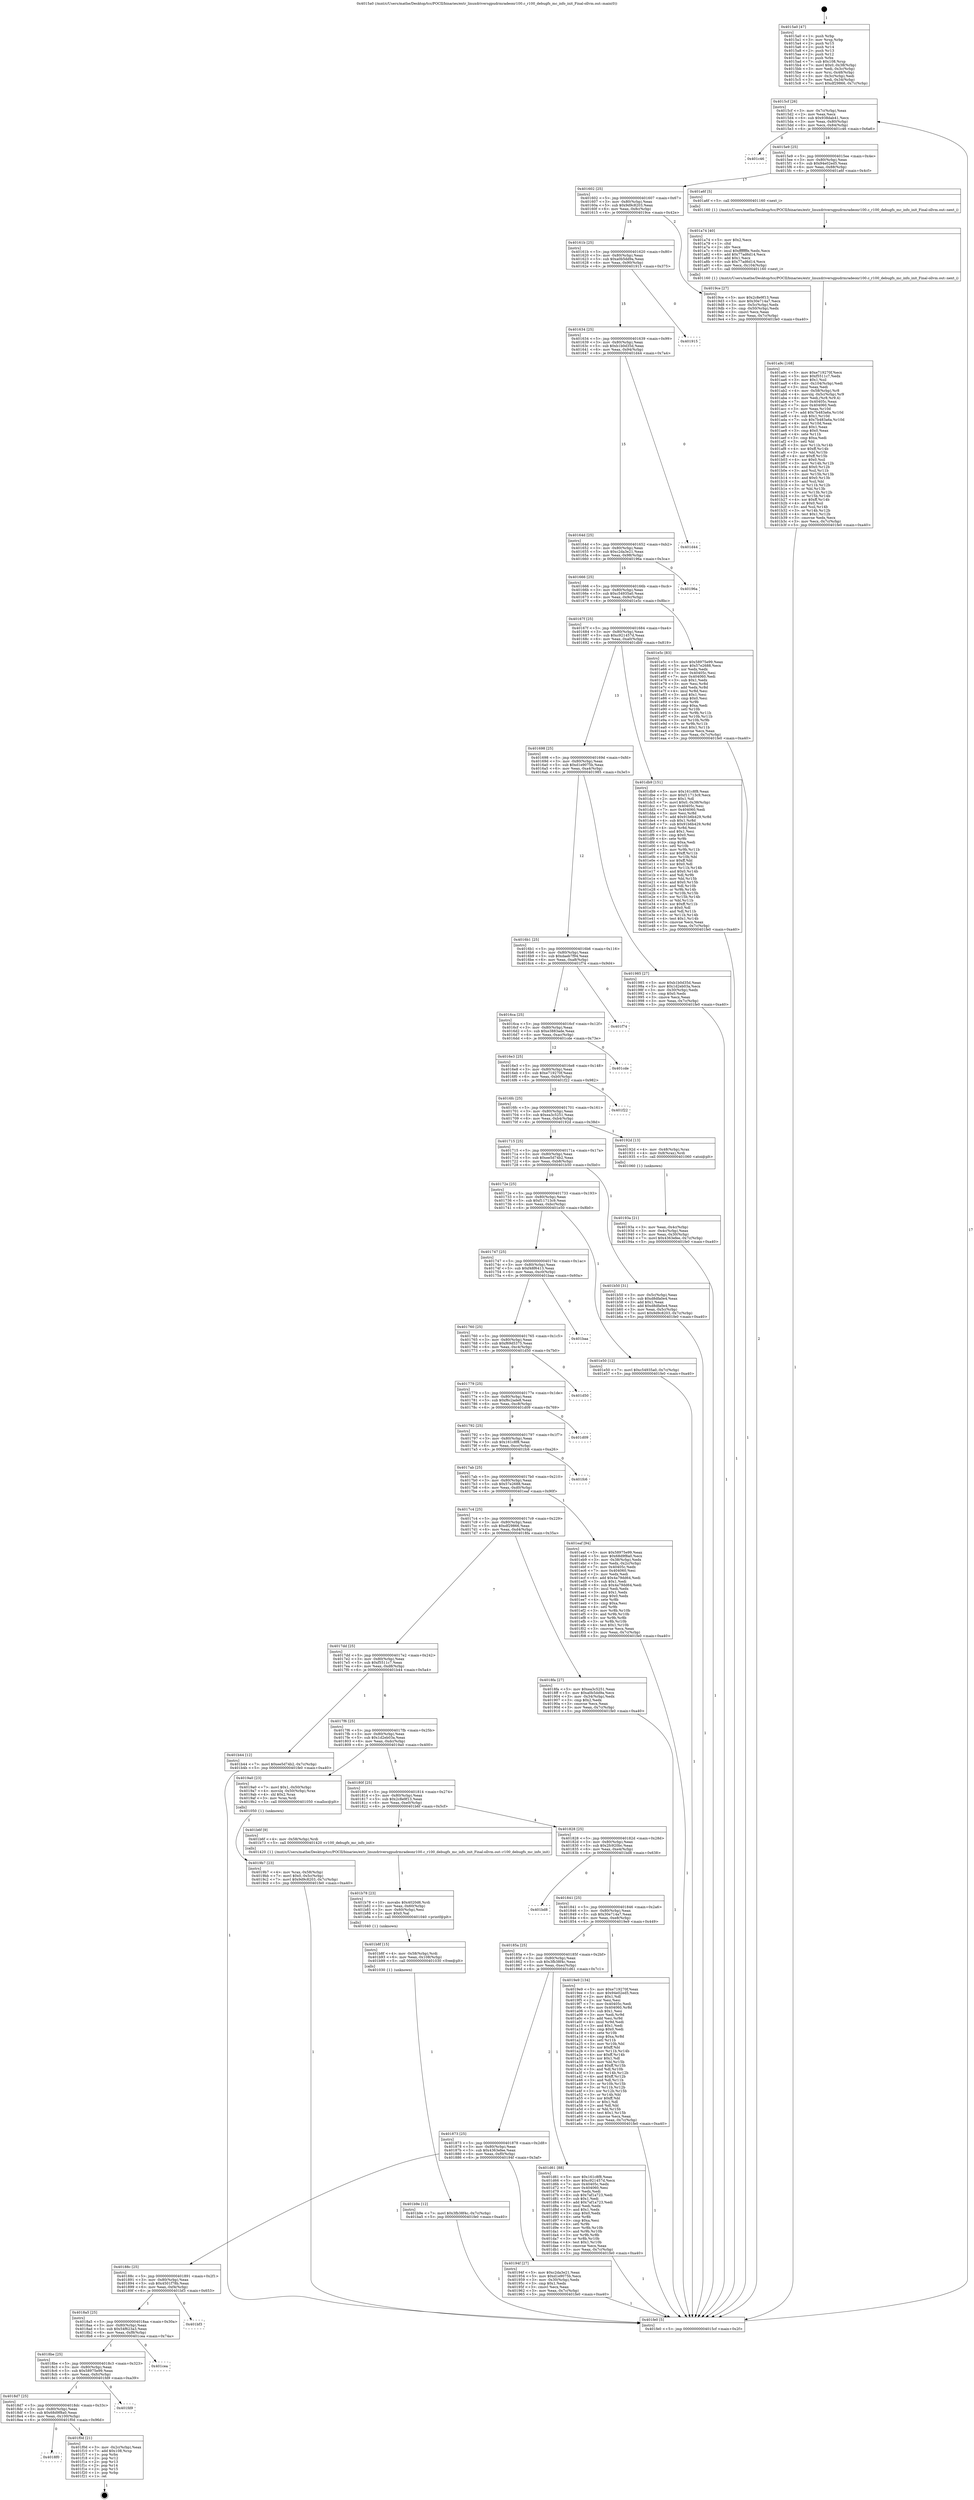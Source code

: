 digraph "0x4015a0" {
  label = "0x4015a0 (/mnt/c/Users/mathe/Desktop/tcc/POCII/binaries/extr_linuxdriversgpudrmradeonr100.c_r100_debugfs_mc_info_init_Final-ollvm.out::main(0))"
  labelloc = "t"
  node[shape=record]

  Entry [label="",width=0.3,height=0.3,shape=circle,fillcolor=black,style=filled]
  "0x4015cf" [label="{
     0x4015cf [26]\l
     | [instrs]\l
     &nbsp;&nbsp;0x4015cf \<+3\>: mov -0x7c(%rbp),%eax\l
     &nbsp;&nbsp;0x4015d2 \<+2\>: mov %eax,%ecx\l
     &nbsp;&nbsp;0x4015d4 \<+6\>: sub $0x938dab41,%ecx\l
     &nbsp;&nbsp;0x4015da \<+3\>: mov %eax,-0x80(%rbp)\l
     &nbsp;&nbsp;0x4015dd \<+6\>: mov %ecx,-0x84(%rbp)\l
     &nbsp;&nbsp;0x4015e3 \<+6\>: je 0000000000401c46 \<main+0x6a6\>\l
  }"]
  "0x401c46" [label="{
     0x401c46\l
  }", style=dashed]
  "0x4015e9" [label="{
     0x4015e9 [25]\l
     | [instrs]\l
     &nbsp;&nbsp;0x4015e9 \<+5\>: jmp 00000000004015ee \<main+0x4e\>\l
     &nbsp;&nbsp;0x4015ee \<+3\>: mov -0x80(%rbp),%eax\l
     &nbsp;&nbsp;0x4015f1 \<+5\>: sub $0x94e02ed5,%eax\l
     &nbsp;&nbsp;0x4015f6 \<+6\>: mov %eax,-0x88(%rbp)\l
     &nbsp;&nbsp;0x4015fc \<+6\>: je 0000000000401a6f \<main+0x4cf\>\l
  }"]
  Exit [label="",width=0.3,height=0.3,shape=circle,fillcolor=black,style=filled,peripheries=2]
  "0x401a6f" [label="{
     0x401a6f [5]\l
     | [instrs]\l
     &nbsp;&nbsp;0x401a6f \<+5\>: call 0000000000401160 \<next_i\>\l
     | [calls]\l
     &nbsp;&nbsp;0x401160 \{1\} (/mnt/c/Users/mathe/Desktop/tcc/POCII/binaries/extr_linuxdriversgpudrmradeonr100.c_r100_debugfs_mc_info_init_Final-ollvm.out::next_i)\l
  }"]
  "0x401602" [label="{
     0x401602 [25]\l
     | [instrs]\l
     &nbsp;&nbsp;0x401602 \<+5\>: jmp 0000000000401607 \<main+0x67\>\l
     &nbsp;&nbsp;0x401607 \<+3\>: mov -0x80(%rbp),%eax\l
     &nbsp;&nbsp;0x40160a \<+5\>: sub $0x9d9c8203,%eax\l
     &nbsp;&nbsp;0x40160f \<+6\>: mov %eax,-0x8c(%rbp)\l
     &nbsp;&nbsp;0x401615 \<+6\>: je 00000000004019ce \<main+0x42e\>\l
  }"]
  "0x4018f0" [label="{
     0x4018f0\l
  }", style=dashed]
  "0x4019ce" [label="{
     0x4019ce [27]\l
     | [instrs]\l
     &nbsp;&nbsp;0x4019ce \<+5\>: mov $0x2c8e9f13,%eax\l
     &nbsp;&nbsp;0x4019d3 \<+5\>: mov $0x30e714a7,%ecx\l
     &nbsp;&nbsp;0x4019d8 \<+3\>: mov -0x5c(%rbp),%edx\l
     &nbsp;&nbsp;0x4019db \<+3\>: cmp -0x50(%rbp),%edx\l
     &nbsp;&nbsp;0x4019de \<+3\>: cmovl %ecx,%eax\l
     &nbsp;&nbsp;0x4019e1 \<+3\>: mov %eax,-0x7c(%rbp)\l
     &nbsp;&nbsp;0x4019e4 \<+5\>: jmp 0000000000401fe0 \<main+0xa40\>\l
  }"]
  "0x40161b" [label="{
     0x40161b [25]\l
     | [instrs]\l
     &nbsp;&nbsp;0x40161b \<+5\>: jmp 0000000000401620 \<main+0x80\>\l
     &nbsp;&nbsp;0x401620 \<+3\>: mov -0x80(%rbp),%eax\l
     &nbsp;&nbsp;0x401623 \<+5\>: sub $0xa0b5dd9a,%eax\l
     &nbsp;&nbsp;0x401628 \<+6\>: mov %eax,-0x90(%rbp)\l
     &nbsp;&nbsp;0x40162e \<+6\>: je 0000000000401915 \<main+0x375\>\l
  }"]
  "0x401f0d" [label="{
     0x401f0d [21]\l
     | [instrs]\l
     &nbsp;&nbsp;0x401f0d \<+3\>: mov -0x2c(%rbp),%eax\l
     &nbsp;&nbsp;0x401f10 \<+7\>: add $0x108,%rsp\l
     &nbsp;&nbsp;0x401f17 \<+1\>: pop %rbx\l
     &nbsp;&nbsp;0x401f18 \<+2\>: pop %r12\l
     &nbsp;&nbsp;0x401f1a \<+2\>: pop %r13\l
     &nbsp;&nbsp;0x401f1c \<+2\>: pop %r14\l
     &nbsp;&nbsp;0x401f1e \<+2\>: pop %r15\l
     &nbsp;&nbsp;0x401f20 \<+1\>: pop %rbp\l
     &nbsp;&nbsp;0x401f21 \<+1\>: ret\l
  }"]
  "0x401915" [label="{
     0x401915\l
  }", style=dashed]
  "0x401634" [label="{
     0x401634 [25]\l
     | [instrs]\l
     &nbsp;&nbsp;0x401634 \<+5\>: jmp 0000000000401639 \<main+0x99\>\l
     &nbsp;&nbsp;0x401639 \<+3\>: mov -0x80(%rbp),%eax\l
     &nbsp;&nbsp;0x40163c \<+5\>: sub $0xb1b0d35d,%eax\l
     &nbsp;&nbsp;0x401641 \<+6\>: mov %eax,-0x94(%rbp)\l
     &nbsp;&nbsp;0x401647 \<+6\>: je 0000000000401d44 \<main+0x7a4\>\l
  }"]
  "0x4018d7" [label="{
     0x4018d7 [25]\l
     | [instrs]\l
     &nbsp;&nbsp;0x4018d7 \<+5\>: jmp 00000000004018dc \<main+0x33c\>\l
     &nbsp;&nbsp;0x4018dc \<+3\>: mov -0x80(%rbp),%eax\l
     &nbsp;&nbsp;0x4018df \<+5\>: sub $0x68d9f8a0,%eax\l
     &nbsp;&nbsp;0x4018e4 \<+6\>: mov %eax,-0x100(%rbp)\l
     &nbsp;&nbsp;0x4018ea \<+6\>: je 0000000000401f0d \<main+0x96d\>\l
  }"]
  "0x401d44" [label="{
     0x401d44\l
  }", style=dashed]
  "0x40164d" [label="{
     0x40164d [25]\l
     | [instrs]\l
     &nbsp;&nbsp;0x40164d \<+5\>: jmp 0000000000401652 \<main+0xb2\>\l
     &nbsp;&nbsp;0x401652 \<+3\>: mov -0x80(%rbp),%eax\l
     &nbsp;&nbsp;0x401655 \<+5\>: sub $0xc2da3e21,%eax\l
     &nbsp;&nbsp;0x40165a \<+6\>: mov %eax,-0x98(%rbp)\l
     &nbsp;&nbsp;0x401660 \<+6\>: je 000000000040196a \<main+0x3ca\>\l
  }"]
  "0x401fd9" [label="{
     0x401fd9\l
  }", style=dashed]
  "0x40196a" [label="{
     0x40196a\l
  }", style=dashed]
  "0x401666" [label="{
     0x401666 [25]\l
     | [instrs]\l
     &nbsp;&nbsp;0x401666 \<+5\>: jmp 000000000040166b \<main+0xcb\>\l
     &nbsp;&nbsp;0x40166b \<+3\>: mov -0x80(%rbp),%eax\l
     &nbsp;&nbsp;0x40166e \<+5\>: sub $0xc54935a0,%eax\l
     &nbsp;&nbsp;0x401673 \<+6\>: mov %eax,-0x9c(%rbp)\l
     &nbsp;&nbsp;0x401679 \<+6\>: je 0000000000401e5c \<main+0x8bc\>\l
  }"]
  "0x4018be" [label="{
     0x4018be [25]\l
     | [instrs]\l
     &nbsp;&nbsp;0x4018be \<+5\>: jmp 00000000004018c3 \<main+0x323\>\l
     &nbsp;&nbsp;0x4018c3 \<+3\>: mov -0x80(%rbp),%eax\l
     &nbsp;&nbsp;0x4018c6 \<+5\>: sub $0x58975e99,%eax\l
     &nbsp;&nbsp;0x4018cb \<+6\>: mov %eax,-0xfc(%rbp)\l
     &nbsp;&nbsp;0x4018d1 \<+6\>: je 0000000000401fd9 \<main+0xa39\>\l
  }"]
  "0x401e5c" [label="{
     0x401e5c [83]\l
     | [instrs]\l
     &nbsp;&nbsp;0x401e5c \<+5\>: mov $0x58975e99,%eax\l
     &nbsp;&nbsp;0x401e61 \<+5\>: mov $0x57e2688,%ecx\l
     &nbsp;&nbsp;0x401e66 \<+2\>: xor %edx,%edx\l
     &nbsp;&nbsp;0x401e68 \<+7\>: mov 0x40405c,%esi\l
     &nbsp;&nbsp;0x401e6f \<+7\>: mov 0x404060,%edi\l
     &nbsp;&nbsp;0x401e76 \<+3\>: sub $0x1,%edx\l
     &nbsp;&nbsp;0x401e79 \<+3\>: mov %esi,%r8d\l
     &nbsp;&nbsp;0x401e7c \<+3\>: add %edx,%r8d\l
     &nbsp;&nbsp;0x401e7f \<+4\>: imul %r8d,%esi\l
     &nbsp;&nbsp;0x401e83 \<+3\>: and $0x1,%esi\l
     &nbsp;&nbsp;0x401e86 \<+3\>: cmp $0x0,%esi\l
     &nbsp;&nbsp;0x401e89 \<+4\>: sete %r9b\l
     &nbsp;&nbsp;0x401e8d \<+3\>: cmp $0xa,%edi\l
     &nbsp;&nbsp;0x401e90 \<+4\>: setl %r10b\l
     &nbsp;&nbsp;0x401e94 \<+3\>: mov %r9b,%r11b\l
     &nbsp;&nbsp;0x401e97 \<+3\>: and %r10b,%r11b\l
     &nbsp;&nbsp;0x401e9a \<+3\>: xor %r10b,%r9b\l
     &nbsp;&nbsp;0x401e9d \<+3\>: or %r9b,%r11b\l
     &nbsp;&nbsp;0x401ea0 \<+4\>: test $0x1,%r11b\l
     &nbsp;&nbsp;0x401ea4 \<+3\>: cmovne %ecx,%eax\l
     &nbsp;&nbsp;0x401ea7 \<+3\>: mov %eax,-0x7c(%rbp)\l
     &nbsp;&nbsp;0x401eaa \<+5\>: jmp 0000000000401fe0 \<main+0xa40\>\l
  }"]
  "0x40167f" [label="{
     0x40167f [25]\l
     | [instrs]\l
     &nbsp;&nbsp;0x40167f \<+5\>: jmp 0000000000401684 \<main+0xe4\>\l
     &nbsp;&nbsp;0x401684 \<+3\>: mov -0x80(%rbp),%eax\l
     &nbsp;&nbsp;0x401687 \<+5\>: sub $0xc921457d,%eax\l
     &nbsp;&nbsp;0x40168c \<+6\>: mov %eax,-0xa0(%rbp)\l
     &nbsp;&nbsp;0x401692 \<+6\>: je 0000000000401db9 \<main+0x819\>\l
  }"]
  "0x401cea" [label="{
     0x401cea\l
  }", style=dashed]
  "0x401db9" [label="{
     0x401db9 [151]\l
     | [instrs]\l
     &nbsp;&nbsp;0x401db9 \<+5\>: mov $0x161c8f8,%eax\l
     &nbsp;&nbsp;0x401dbe \<+5\>: mov $0xf11713c9,%ecx\l
     &nbsp;&nbsp;0x401dc3 \<+2\>: mov $0x1,%dl\l
     &nbsp;&nbsp;0x401dc5 \<+7\>: movl $0x0,-0x38(%rbp)\l
     &nbsp;&nbsp;0x401dcc \<+7\>: mov 0x40405c,%esi\l
     &nbsp;&nbsp;0x401dd3 \<+7\>: mov 0x404060,%edi\l
     &nbsp;&nbsp;0x401dda \<+3\>: mov %esi,%r8d\l
     &nbsp;&nbsp;0x401ddd \<+7\>: add $0x91b6b429,%r8d\l
     &nbsp;&nbsp;0x401de4 \<+4\>: sub $0x1,%r8d\l
     &nbsp;&nbsp;0x401de8 \<+7\>: sub $0x91b6b429,%r8d\l
     &nbsp;&nbsp;0x401def \<+4\>: imul %r8d,%esi\l
     &nbsp;&nbsp;0x401df3 \<+3\>: and $0x1,%esi\l
     &nbsp;&nbsp;0x401df6 \<+3\>: cmp $0x0,%esi\l
     &nbsp;&nbsp;0x401df9 \<+4\>: sete %r9b\l
     &nbsp;&nbsp;0x401dfd \<+3\>: cmp $0xa,%edi\l
     &nbsp;&nbsp;0x401e00 \<+4\>: setl %r10b\l
     &nbsp;&nbsp;0x401e04 \<+3\>: mov %r9b,%r11b\l
     &nbsp;&nbsp;0x401e07 \<+4\>: xor $0xff,%r11b\l
     &nbsp;&nbsp;0x401e0b \<+3\>: mov %r10b,%bl\l
     &nbsp;&nbsp;0x401e0e \<+3\>: xor $0xff,%bl\l
     &nbsp;&nbsp;0x401e11 \<+3\>: xor $0x0,%dl\l
     &nbsp;&nbsp;0x401e14 \<+3\>: mov %r11b,%r14b\l
     &nbsp;&nbsp;0x401e17 \<+4\>: and $0x0,%r14b\l
     &nbsp;&nbsp;0x401e1b \<+3\>: and %dl,%r9b\l
     &nbsp;&nbsp;0x401e1e \<+3\>: mov %bl,%r15b\l
     &nbsp;&nbsp;0x401e21 \<+4\>: and $0x0,%r15b\l
     &nbsp;&nbsp;0x401e25 \<+3\>: and %dl,%r10b\l
     &nbsp;&nbsp;0x401e28 \<+3\>: or %r9b,%r14b\l
     &nbsp;&nbsp;0x401e2b \<+3\>: or %r10b,%r15b\l
     &nbsp;&nbsp;0x401e2e \<+3\>: xor %r15b,%r14b\l
     &nbsp;&nbsp;0x401e31 \<+3\>: or %bl,%r11b\l
     &nbsp;&nbsp;0x401e34 \<+4\>: xor $0xff,%r11b\l
     &nbsp;&nbsp;0x401e38 \<+3\>: or $0x0,%dl\l
     &nbsp;&nbsp;0x401e3b \<+3\>: and %dl,%r11b\l
     &nbsp;&nbsp;0x401e3e \<+3\>: or %r11b,%r14b\l
     &nbsp;&nbsp;0x401e41 \<+4\>: test $0x1,%r14b\l
     &nbsp;&nbsp;0x401e45 \<+3\>: cmovne %ecx,%eax\l
     &nbsp;&nbsp;0x401e48 \<+3\>: mov %eax,-0x7c(%rbp)\l
     &nbsp;&nbsp;0x401e4b \<+5\>: jmp 0000000000401fe0 \<main+0xa40\>\l
  }"]
  "0x401698" [label="{
     0x401698 [25]\l
     | [instrs]\l
     &nbsp;&nbsp;0x401698 \<+5\>: jmp 000000000040169d \<main+0xfd\>\l
     &nbsp;&nbsp;0x40169d \<+3\>: mov -0x80(%rbp),%eax\l
     &nbsp;&nbsp;0x4016a0 \<+5\>: sub $0xd1e9075b,%eax\l
     &nbsp;&nbsp;0x4016a5 \<+6\>: mov %eax,-0xa4(%rbp)\l
     &nbsp;&nbsp;0x4016ab \<+6\>: je 0000000000401985 \<main+0x3e5\>\l
  }"]
  "0x4018a5" [label="{
     0x4018a5 [25]\l
     | [instrs]\l
     &nbsp;&nbsp;0x4018a5 \<+5\>: jmp 00000000004018aa \<main+0x30a\>\l
     &nbsp;&nbsp;0x4018aa \<+3\>: mov -0x80(%rbp),%eax\l
     &nbsp;&nbsp;0x4018ad \<+5\>: sub $0x54f623a3,%eax\l
     &nbsp;&nbsp;0x4018b2 \<+6\>: mov %eax,-0xf8(%rbp)\l
     &nbsp;&nbsp;0x4018b8 \<+6\>: je 0000000000401cea \<main+0x74a\>\l
  }"]
  "0x401985" [label="{
     0x401985 [27]\l
     | [instrs]\l
     &nbsp;&nbsp;0x401985 \<+5\>: mov $0xb1b0d35d,%eax\l
     &nbsp;&nbsp;0x40198a \<+5\>: mov $0x1d2eb03a,%ecx\l
     &nbsp;&nbsp;0x40198f \<+3\>: mov -0x30(%rbp),%edx\l
     &nbsp;&nbsp;0x401992 \<+3\>: cmp $0x0,%edx\l
     &nbsp;&nbsp;0x401995 \<+3\>: cmove %ecx,%eax\l
     &nbsp;&nbsp;0x401998 \<+3\>: mov %eax,-0x7c(%rbp)\l
     &nbsp;&nbsp;0x40199b \<+5\>: jmp 0000000000401fe0 \<main+0xa40\>\l
  }"]
  "0x4016b1" [label="{
     0x4016b1 [25]\l
     | [instrs]\l
     &nbsp;&nbsp;0x4016b1 \<+5\>: jmp 00000000004016b6 \<main+0x116\>\l
     &nbsp;&nbsp;0x4016b6 \<+3\>: mov -0x80(%rbp),%eax\l
     &nbsp;&nbsp;0x4016b9 \<+5\>: sub $0xdaeb7f94,%eax\l
     &nbsp;&nbsp;0x4016be \<+6\>: mov %eax,-0xa8(%rbp)\l
     &nbsp;&nbsp;0x4016c4 \<+6\>: je 0000000000401f74 \<main+0x9d4\>\l
  }"]
  "0x401bf3" [label="{
     0x401bf3\l
  }", style=dashed]
  "0x401f74" [label="{
     0x401f74\l
  }", style=dashed]
  "0x4016ca" [label="{
     0x4016ca [25]\l
     | [instrs]\l
     &nbsp;&nbsp;0x4016ca \<+5\>: jmp 00000000004016cf \<main+0x12f\>\l
     &nbsp;&nbsp;0x4016cf \<+3\>: mov -0x80(%rbp),%eax\l
     &nbsp;&nbsp;0x4016d2 \<+5\>: sub $0xe3883ade,%eax\l
     &nbsp;&nbsp;0x4016d7 \<+6\>: mov %eax,-0xac(%rbp)\l
     &nbsp;&nbsp;0x4016dd \<+6\>: je 0000000000401cde \<main+0x73e\>\l
  }"]
  "0x401b9e" [label="{
     0x401b9e [12]\l
     | [instrs]\l
     &nbsp;&nbsp;0x401b9e \<+7\>: movl $0x3fb38f4c,-0x7c(%rbp)\l
     &nbsp;&nbsp;0x401ba5 \<+5\>: jmp 0000000000401fe0 \<main+0xa40\>\l
  }"]
  "0x401cde" [label="{
     0x401cde\l
  }", style=dashed]
  "0x4016e3" [label="{
     0x4016e3 [25]\l
     | [instrs]\l
     &nbsp;&nbsp;0x4016e3 \<+5\>: jmp 00000000004016e8 \<main+0x148\>\l
     &nbsp;&nbsp;0x4016e8 \<+3\>: mov -0x80(%rbp),%eax\l
     &nbsp;&nbsp;0x4016eb \<+5\>: sub $0xe719270f,%eax\l
     &nbsp;&nbsp;0x4016f0 \<+6\>: mov %eax,-0xb0(%rbp)\l
     &nbsp;&nbsp;0x4016f6 \<+6\>: je 0000000000401f22 \<main+0x982\>\l
  }"]
  "0x401b8f" [label="{
     0x401b8f [15]\l
     | [instrs]\l
     &nbsp;&nbsp;0x401b8f \<+4\>: mov -0x58(%rbp),%rdi\l
     &nbsp;&nbsp;0x401b93 \<+6\>: mov %eax,-0x108(%rbp)\l
     &nbsp;&nbsp;0x401b99 \<+5\>: call 0000000000401030 \<free@plt\>\l
     | [calls]\l
     &nbsp;&nbsp;0x401030 \{1\} (unknown)\l
  }"]
  "0x401f22" [label="{
     0x401f22\l
  }", style=dashed]
  "0x4016fc" [label="{
     0x4016fc [25]\l
     | [instrs]\l
     &nbsp;&nbsp;0x4016fc \<+5\>: jmp 0000000000401701 \<main+0x161\>\l
     &nbsp;&nbsp;0x401701 \<+3\>: mov -0x80(%rbp),%eax\l
     &nbsp;&nbsp;0x401704 \<+5\>: sub $0xea3c5251,%eax\l
     &nbsp;&nbsp;0x401709 \<+6\>: mov %eax,-0xb4(%rbp)\l
     &nbsp;&nbsp;0x40170f \<+6\>: je 000000000040192d \<main+0x38d\>\l
  }"]
  "0x401b78" [label="{
     0x401b78 [23]\l
     | [instrs]\l
     &nbsp;&nbsp;0x401b78 \<+10\>: movabs $0x4020d6,%rdi\l
     &nbsp;&nbsp;0x401b82 \<+3\>: mov %eax,-0x60(%rbp)\l
     &nbsp;&nbsp;0x401b85 \<+3\>: mov -0x60(%rbp),%esi\l
     &nbsp;&nbsp;0x401b88 \<+2\>: mov $0x0,%al\l
     &nbsp;&nbsp;0x401b8a \<+5\>: call 0000000000401040 \<printf@plt\>\l
     | [calls]\l
     &nbsp;&nbsp;0x401040 \{1\} (unknown)\l
  }"]
  "0x40192d" [label="{
     0x40192d [13]\l
     | [instrs]\l
     &nbsp;&nbsp;0x40192d \<+4\>: mov -0x48(%rbp),%rax\l
     &nbsp;&nbsp;0x401931 \<+4\>: mov 0x8(%rax),%rdi\l
     &nbsp;&nbsp;0x401935 \<+5\>: call 0000000000401060 \<atoi@plt\>\l
     | [calls]\l
     &nbsp;&nbsp;0x401060 \{1\} (unknown)\l
  }"]
  "0x401715" [label="{
     0x401715 [25]\l
     | [instrs]\l
     &nbsp;&nbsp;0x401715 \<+5\>: jmp 000000000040171a \<main+0x17a\>\l
     &nbsp;&nbsp;0x40171a \<+3\>: mov -0x80(%rbp),%eax\l
     &nbsp;&nbsp;0x40171d \<+5\>: sub $0xee5d74b2,%eax\l
     &nbsp;&nbsp;0x401722 \<+6\>: mov %eax,-0xb8(%rbp)\l
     &nbsp;&nbsp;0x401728 \<+6\>: je 0000000000401b50 \<main+0x5b0\>\l
  }"]
  "0x401a9c" [label="{
     0x401a9c [168]\l
     | [instrs]\l
     &nbsp;&nbsp;0x401a9c \<+5\>: mov $0xe719270f,%ecx\l
     &nbsp;&nbsp;0x401aa1 \<+5\>: mov $0xf5511c7,%edx\l
     &nbsp;&nbsp;0x401aa6 \<+3\>: mov $0x1,%sil\l
     &nbsp;&nbsp;0x401aa9 \<+6\>: mov -0x104(%rbp),%edi\l
     &nbsp;&nbsp;0x401aaf \<+3\>: imul %eax,%edi\l
     &nbsp;&nbsp;0x401ab2 \<+4\>: mov -0x58(%rbp),%r8\l
     &nbsp;&nbsp;0x401ab6 \<+4\>: movslq -0x5c(%rbp),%r9\l
     &nbsp;&nbsp;0x401aba \<+4\>: mov %edi,(%r8,%r9,4)\l
     &nbsp;&nbsp;0x401abe \<+7\>: mov 0x40405c,%eax\l
     &nbsp;&nbsp;0x401ac5 \<+7\>: mov 0x404060,%edi\l
     &nbsp;&nbsp;0x401acc \<+3\>: mov %eax,%r10d\l
     &nbsp;&nbsp;0x401acf \<+7\>: add $0x7b483a6a,%r10d\l
     &nbsp;&nbsp;0x401ad6 \<+4\>: sub $0x1,%r10d\l
     &nbsp;&nbsp;0x401ada \<+7\>: sub $0x7b483a6a,%r10d\l
     &nbsp;&nbsp;0x401ae1 \<+4\>: imul %r10d,%eax\l
     &nbsp;&nbsp;0x401ae5 \<+3\>: and $0x1,%eax\l
     &nbsp;&nbsp;0x401ae8 \<+3\>: cmp $0x0,%eax\l
     &nbsp;&nbsp;0x401aeb \<+4\>: sete %r11b\l
     &nbsp;&nbsp;0x401aef \<+3\>: cmp $0xa,%edi\l
     &nbsp;&nbsp;0x401af2 \<+3\>: setl %bl\l
     &nbsp;&nbsp;0x401af5 \<+3\>: mov %r11b,%r14b\l
     &nbsp;&nbsp;0x401af8 \<+4\>: xor $0xff,%r14b\l
     &nbsp;&nbsp;0x401afc \<+3\>: mov %bl,%r15b\l
     &nbsp;&nbsp;0x401aff \<+4\>: xor $0xff,%r15b\l
     &nbsp;&nbsp;0x401b03 \<+4\>: xor $0x0,%sil\l
     &nbsp;&nbsp;0x401b07 \<+3\>: mov %r14b,%r12b\l
     &nbsp;&nbsp;0x401b0a \<+4\>: and $0x0,%r12b\l
     &nbsp;&nbsp;0x401b0e \<+3\>: and %sil,%r11b\l
     &nbsp;&nbsp;0x401b11 \<+3\>: mov %r15b,%r13b\l
     &nbsp;&nbsp;0x401b14 \<+4\>: and $0x0,%r13b\l
     &nbsp;&nbsp;0x401b18 \<+3\>: and %sil,%bl\l
     &nbsp;&nbsp;0x401b1b \<+3\>: or %r11b,%r12b\l
     &nbsp;&nbsp;0x401b1e \<+3\>: or %bl,%r13b\l
     &nbsp;&nbsp;0x401b21 \<+3\>: xor %r13b,%r12b\l
     &nbsp;&nbsp;0x401b24 \<+3\>: or %r15b,%r14b\l
     &nbsp;&nbsp;0x401b27 \<+4\>: xor $0xff,%r14b\l
     &nbsp;&nbsp;0x401b2b \<+4\>: or $0x0,%sil\l
     &nbsp;&nbsp;0x401b2f \<+3\>: and %sil,%r14b\l
     &nbsp;&nbsp;0x401b32 \<+3\>: or %r14b,%r12b\l
     &nbsp;&nbsp;0x401b35 \<+4\>: test $0x1,%r12b\l
     &nbsp;&nbsp;0x401b39 \<+3\>: cmovne %edx,%ecx\l
     &nbsp;&nbsp;0x401b3c \<+3\>: mov %ecx,-0x7c(%rbp)\l
     &nbsp;&nbsp;0x401b3f \<+5\>: jmp 0000000000401fe0 \<main+0xa40\>\l
  }"]
  "0x401b50" [label="{
     0x401b50 [31]\l
     | [instrs]\l
     &nbsp;&nbsp;0x401b50 \<+3\>: mov -0x5c(%rbp),%eax\l
     &nbsp;&nbsp;0x401b53 \<+5\>: sub $0xd8dfa0e4,%eax\l
     &nbsp;&nbsp;0x401b58 \<+3\>: add $0x1,%eax\l
     &nbsp;&nbsp;0x401b5b \<+5\>: add $0xd8dfa0e4,%eax\l
     &nbsp;&nbsp;0x401b60 \<+3\>: mov %eax,-0x5c(%rbp)\l
     &nbsp;&nbsp;0x401b63 \<+7\>: movl $0x9d9c8203,-0x7c(%rbp)\l
     &nbsp;&nbsp;0x401b6a \<+5\>: jmp 0000000000401fe0 \<main+0xa40\>\l
  }"]
  "0x40172e" [label="{
     0x40172e [25]\l
     | [instrs]\l
     &nbsp;&nbsp;0x40172e \<+5\>: jmp 0000000000401733 \<main+0x193\>\l
     &nbsp;&nbsp;0x401733 \<+3\>: mov -0x80(%rbp),%eax\l
     &nbsp;&nbsp;0x401736 \<+5\>: sub $0xf11713c9,%eax\l
     &nbsp;&nbsp;0x40173b \<+6\>: mov %eax,-0xbc(%rbp)\l
     &nbsp;&nbsp;0x401741 \<+6\>: je 0000000000401e50 \<main+0x8b0\>\l
  }"]
  "0x401a74" [label="{
     0x401a74 [40]\l
     | [instrs]\l
     &nbsp;&nbsp;0x401a74 \<+5\>: mov $0x2,%ecx\l
     &nbsp;&nbsp;0x401a79 \<+1\>: cltd\l
     &nbsp;&nbsp;0x401a7a \<+2\>: idiv %ecx\l
     &nbsp;&nbsp;0x401a7c \<+6\>: imul $0xfffffffe,%edx,%ecx\l
     &nbsp;&nbsp;0x401a82 \<+6\>: add $0x77ad6d14,%ecx\l
     &nbsp;&nbsp;0x401a88 \<+3\>: add $0x1,%ecx\l
     &nbsp;&nbsp;0x401a8b \<+6\>: sub $0x77ad6d14,%ecx\l
     &nbsp;&nbsp;0x401a91 \<+6\>: mov %ecx,-0x104(%rbp)\l
     &nbsp;&nbsp;0x401a97 \<+5\>: call 0000000000401160 \<next_i\>\l
     | [calls]\l
     &nbsp;&nbsp;0x401160 \{1\} (/mnt/c/Users/mathe/Desktop/tcc/POCII/binaries/extr_linuxdriversgpudrmradeonr100.c_r100_debugfs_mc_info_init_Final-ollvm.out::next_i)\l
  }"]
  "0x401e50" [label="{
     0x401e50 [12]\l
     | [instrs]\l
     &nbsp;&nbsp;0x401e50 \<+7\>: movl $0xc54935a0,-0x7c(%rbp)\l
     &nbsp;&nbsp;0x401e57 \<+5\>: jmp 0000000000401fe0 \<main+0xa40\>\l
  }"]
  "0x401747" [label="{
     0x401747 [25]\l
     | [instrs]\l
     &nbsp;&nbsp;0x401747 \<+5\>: jmp 000000000040174c \<main+0x1ac\>\l
     &nbsp;&nbsp;0x40174c \<+3\>: mov -0x80(%rbp),%eax\l
     &nbsp;&nbsp;0x40174f \<+5\>: sub $0xf48f6413,%eax\l
     &nbsp;&nbsp;0x401754 \<+6\>: mov %eax,-0xc0(%rbp)\l
     &nbsp;&nbsp;0x40175a \<+6\>: je 0000000000401baa \<main+0x60a\>\l
  }"]
  "0x4019b7" [label="{
     0x4019b7 [23]\l
     | [instrs]\l
     &nbsp;&nbsp;0x4019b7 \<+4\>: mov %rax,-0x58(%rbp)\l
     &nbsp;&nbsp;0x4019bb \<+7\>: movl $0x0,-0x5c(%rbp)\l
     &nbsp;&nbsp;0x4019c2 \<+7\>: movl $0x9d9c8203,-0x7c(%rbp)\l
     &nbsp;&nbsp;0x4019c9 \<+5\>: jmp 0000000000401fe0 \<main+0xa40\>\l
  }"]
  "0x401baa" [label="{
     0x401baa\l
  }", style=dashed]
  "0x401760" [label="{
     0x401760 [25]\l
     | [instrs]\l
     &nbsp;&nbsp;0x401760 \<+5\>: jmp 0000000000401765 \<main+0x1c5\>\l
     &nbsp;&nbsp;0x401765 \<+3\>: mov -0x80(%rbp),%eax\l
     &nbsp;&nbsp;0x401768 \<+5\>: sub $0xf69d5375,%eax\l
     &nbsp;&nbsp;0x40176d \<+6\>: mov %eax,-0xc4(%rbp)\l
     &nbsp;&nbsp;0x401773 \<+6\>: je 0000000000401d50 \<main+0x7b0\>\l
  }"]
  "0x40188c" [label="{
     0x40188c [25]\l
     | [instrs]\l
     &nbsp;&nbsp;0x40188c \<+5\>: jmp 0000000000401891 \<main+0x2f1\>\l
     &nbsp;&nbsp;0x401891 \<+3\>: mov -0x80(%rbp),%eax\l
     &nbsp;&nbsp;0x401894 \<+5\>: sub $0x4501f78b,%eax\l
     &nbsp;&nbsp;0x401899 \<+6\>: mov %eax,-0xf4(%rbp)\l
     &nbsp;&nbsp;0x40189f \<+6\>: je 0000000000401bf3 \<main+0x653\>\l
  }"]
  "0x401d50" [label="{
     0x401d50\l
  }", style=dashed]
  "0x401779" [label="{
     0x401779 [25]\l
     | [instrs]\l
     &nbsp;&nbsp;0x401779 \<+5\>: jmp 000000000040177e \<main+0x1de\>\l
     &nbsp;&nbsp;0x40177e \<+3\>: mov -0x80(%rbp),%eax\l
     &nbsp;&nbsp;0x401781 \<+5\>: sub $0xf6c2ade8,%eax\l
     &nbsp;&nbsp;0x401786 \<+6\>: mov %eax,-0xc8(%rbp)\l
     &nbsp;&nbsp;0x40178c \<+6\>: je 0000000000401d09 \<main+0x769\>\l
  }"]
  "0x40194f" [label="{
     0x40194f [27]\l
     | [instrs]\l
     &nbsp;&nbsp;0x40194f \<+5\>: mov $0xc2da3e21,%eax\l
     &nbsp;&nbsp;0x401954 \<+5\>: mov $0xd1e9075b,%ecx\l
     &nbsp;&nbsp;0x401959 \<+3\>: mov -0x30(%rbp),%edx\l
     &nbsp;&nbsp;0x40195c \<+3\>: cmp $0x1,%edx\l
     &nbsp;&nbsp;0x40195f \<+3\>: cmovl %ecx,%eax\l
     &nbsp;&nbsp;0x401962 \<+3\>: mov %eax,-0x7c(%rbp)\l
     &nbsp;&nbsp;0x401965 \<+5\>: jmp 0000000000401fe0 \<main+0xa40\>\l
  }"]
  "0x401d09" [label="{
     0x401d09\l
  }", style=dashed]
  "0x401792" [label="{
     0x401792 [25]\l
     | [instrs]\l
     &nbsp;&nbsp;0x401792 \<+5\>: jmp 0000000000401797 \<main+0x1f7\>\l
     &nbsp;&nbsp;0x401797 \<+3\>: mov -0x80(%rbp),%eax\l
     &nbsp;&nbsp;0x40179a \<+5\>: sub $0x161c8f8,%eax\l
     &nbsp;&nbsp;0x40179f \<+6\>: mov %eax,-0xcc(%rbp)\l
     &nbsp;&nbsp;0x4017a5 \<+6\>: je 0000000000401fc6 \<main+0xa26\>\l
  }"]
  "0x401873" [label="{
     0x401873 [25]\l
     | [instrs]\l
     &nbsp;&nbsp;0x401873 \<+5\>: jmp 0000000000401878 \<main+0x2d8\>\l
     &nbsp;&nbsp;0x401878 \<+3\>: mov -0x80(%rbp),%eax\l
     &nbsp;&nbsp;0x40187b \<+5\>: sub $0x4363efee,%eax\l
     &nbsp;&nbsp;0x401880 \<+6\>: mov %eax,-0xf0(%rbp)\l
     &nbsp;&nbsp;0x401886 \<+6\>: je 000000000040194f \<main+0x3af\>\l
  }"]
  "0x401fc6" [label="{
     0x401fc6\l
  }", style=dashed]
  "0x4017ab" [label="{
     0x4017ab [25]\l
     | [instrs]\l
     &nbsp;&nbsp;0x4017ab \<+5\>: jmp 00000000004017b0 \<main+0x210\>\l
     &nbsp;&nbsp;0x4017b0 \<+3\>: mov -0x80(%rbp),%eax\l
     &nbsp;&nbsp;0x4017b3 \<+5\>: sub $0x57e2688,%eax\l
     &nbsp;&nbsp;0x4017b8 \<+6\>: mov %eax,-0xd0(%rbp)\l
     &nbsp;&nbsp;0x4017be \<+6\>: je 0000000000401eaf \<main+0x90f\>\l
  }"]
  "0x401d61" [label="{
     0x401d61 [88]\l
     | [instrs]\l
     &nbsp;&nbsp;0x401d61 \<+5\>: mov $0x161c8f8,%eax\l
     &nbsp;&nbsp;0x401d66 \<+5\>: mov $0xc921457d,%ecx\l
     &nbsp;&nbsp;0x401d6b \<+7\>: mov 0x40405c,%edx\l
     &nbsp;&nbsp;0x401d72 \<+7\>: mov 0x404060,%esi\l
     &nbsp;&nbsp;0x401d79 \<+2\>: mov %edx,%edi\l
     &nbsp;&nbsp;0x401d7b \<+6\>: sub $0x7af1a723,%edi\l
     &nbsp;&nbsp;0x401d81 \<+3\>: sub $0x1,%edi\l
     &nbsp;&nbsp;0x401d84 \<+6\>: add $0x7af1a723,%edi\l
     &nbsp;&nbsp;0x401d8a \<+3\>: imul %edi,%edx\l
     &nbsp;&nbsp;0x401d8d \<+3\>: and $0x1,%edx\l
     &nbsp;&nbsp;0x401d90 \<+3\>: cmp $0x0,%edx\l
     &nbsp;&nbsp;0x401d93 \<+4\>: sete %r8b\l
     &nbsp;&nbsp;0x401d97 \<+3\>: cmp $0xa,%esi\l
     &nbsp;&nbsp;0x401d9a \<+4\>: setl %r9b\l
     &nbsp;&nbsp;0x401d9e \<+3\>: mov %r8b,%r10b\l
     &nbsp;&nbsp;0x401da1 \<+3\>: and %r9b,%r10b\l
     &nbsp;&nbsp;0x401da4 \<+3\>: xor %r9b,%r8b\l
     &nbsp;&nbsp;0x401da7 \<+3\>: or %r8b,%r10b\l
     &nbsp;&nbsp;0x401daa \<+4\>: test $0x1,%r10b\l
     &nbsp;&nbsp;0x401dae \<+3\>: cmovne %ecx,%eax\l
     &nbsp;&nbsp;0x401db1 \<+3\>: mov %eax,-0x7c(%rbp)\l
     &nbsp;&nbsp;0x401db4 \<+5\>: jmp 0000000000401fe0 \<main+0xa40\>\l
  }"]
  "0x401eaf" [label="{
     0x401eaf [94]\l
     | [instrs]\l
     &nbsp;&nbsp;0x401eaf \<+5\>: mov $0x58975e99,%eax\l
     &nbsp;&nbsp;0x401eb4 \<+5\>: mov $0x68d9f8a0,%ecx\l
     &nbsp;&nbsp;0x401eb9 \<+3\>: mov -0x38(%rbp),%edx\l
     &nbsp;&nbsp;0x401ebc \<+3\>: mov %edx,-0x2c(%rbp)\l
     &nbsp;&nbsp;0x401ebf \<+7\>: mov 0x40405c,%edx\l
     &nbsp;&nbsp;0x401ec6 \<+7\>: mov 0x404060,%esi\l
     &nbsp;&nbsp;0x401ecd \<+2\>: mov %edx,%edi\l
     &nbsp;&nbsp;0x401ecf \<+6\>: add $0x4a79dd64,%edi\l
     &nbsp;&nbsp;0x401ed5 \<+3\>: sub $0x1,%edi\l
     &nbsp;&nbsp;0x401ed8 \<+6\>: sub $0x4a79dd64,%edi\l
     &nbsp;&nbsp;0x401ede \<+3\>: imul %edi,%edx\l
     &nbsp;&nbsp;0x401ee1 \<+3\>: and $0x1,%edx\l
     &nbsp;&nbsp;0x401ee4 \<+3\>: cmp $0x0,%edx\l
     &nbsp;&nbsp;0x401ee7 \<+4\>: sete %r8b\l
     &nbsp;&nbsp;0x401eeb \<+3\>: cmp $0xa,%esi\l
     &nbsp;&nbsp;0x401eee \<+4\>: setl %r9b\l
     &nbsp;&nbsp;0x401ef2 \<+3\>: mov %r8b,%r10b\l
     &nbsp;&nbsp;0x401ef5 \<+3\>: and %r9b,%r10b\l
     &nbsp;&nbsp;0x401ef8 \<+3\>: xor %r9b,%r8b\l
     &nbsp;&nbsp;0x401efb \<+3\>: or %r8b,%r10b\l
     &nbsp;&nbsp;0x401efe \<+4\>: test $0x1,%r10b\l
     &nbsp;&nbsp;0x401f02 \<+3\>: cmovne %ecx,%eax\l
     &nbsp;&nbsp;0x401f05 \<+3\>: mov %eax,-0x7c(%rbp)\l
     &nbsp;&nbsp;0x401f08 \<+5\>: jmp 0000000000401fe0 \<main+0xa40\>\l
  }"]
  "0x4017c4" [label="{
     0x4017c4 [25]\l
     | [instrs]\l
     &nbsp;&nbsp;0x4017c4 \<+5\>: jmp 00000000004017c9 \<main+0x229\>\l
     &nbsp;&nbsp;0x4017c9 \<+3\>: mov -0x80(%rbp),%eax\l
     &nbsp;&nbsp;0x4017cc \<+5\>: sub $0xdf29866,%eax\l
     &nbsp;&nbsp;0x4017d1 \<+6\>: mov %eax,-0xd4(%rbp)\l
     &nbsp;&nbsp;0x4017d7 \<+6\>: je 00000000004018fa \<main+0x35a\>\l
  }"]
  "0x40185a" [label="{
     0x40185a [25]\l
     | [instrs]\l
     &nbsp;&nbsp;0x40185a \<+5\>: jmp 000000000040185f \<main+0x2bf\>\l
     &nbsp;&nbsp;0x40185f \<+3\>: mov -0x80(%rbp),%eax\l
     &nbsp;&nbsp;0x401862 \<+5\>: sub $0x3fb38f4c,%eax\l
     &nbsp;&nbsp;0x401867 \<+6\>: mov %eax,-0xec(%rbp)\l
     &nbsp;&nbsp;0x40186d \<+6\>: je 0000000000401d61 \<main+0x7c1\>\l
  }"]
  "0x4018fa" [label="{
     0x4018fa [27]\l
     | [instrs]\l
     &nbsp;&nbsp;0x4018fa \<+5\>: mov $0xea3c5251,%eax\l
     &nbsp;&nbsp;0x4018ff \<+5\>: mov $0xa0b5dd9a,%ecx\l
     &nbsp;&nbsp;0x401904 \<+3\>: mov -0x34(%rbp),%edx\l
     &nbsp;&nbsp;0x401907 \<+3\>: cmp $0x2,%edx\l
     &nbsp;&nbsp;0x40190a \<+3\>: cmovne %ecx,%eax\l
     &nbsp;&nbsp;0x40190d \<+3\>: mov %eax,-0x7c(%rbp)\l
     &nbsp;&nbsp;0x401910 \<+5\>: jmp 0000000000401fe0 \<main+0xa40\>\l
  }"]
  "0x4017dd" [label="{
     0x4017dd [25]\l
     | [instrs]\l
     &nbsp;&nbsp;0x4017dd \<+5\>: jmp 00000000004017e2 \<main+0x242\>\l
     &nbsp;&nbsp;0x4017e2 \<+3\>: mov -0x80(%rbp),%eax\l
     &nbsp;&nbsp;0x4017e5 \<+5\>: sub $0xf5511c7,%eax\l
     &nbsp;&nbsp;0x4017ea \<+6\>: mov %eax,-0xd8(%rbp)\l
     &nbsp;&nbsp;0x4017f0 \<+6\>: je 0000000000401b44 \<main+0x5a4\>\l
  }"]
  "0x401fe0" [label="{
     0x401fe0 [5]\l
     | [instrs]\l
     &nbsp;&nbsp;0x401fe0 \<+5\>: jmp 00000000004015cf \<main+0x2f\>\l
  }"]
  "0x4015a0" [label="{
     0x4015a0 [47]\l
     | [instrs]\l
     &nbsp;&nbsp;0x4015a0 \<+1\>: push %rbp\l
     &nbsp;&nbsp;0x4015a1 \<+3\>: mov %rsp,%rbp\l
     &nbsp;&nbsp;0x4015a4 \<+2\>: push %r15\l
     &nbsp;&nbsp;0x4015a6 \<+2\>: push %r14\l
     &nbsp;&nbsp;0x4015a8 \<+2\>: push %r13\l
     &nbsp;&nbsp;0x4015aa \<+2\>: push %r12\l
     &nbsp;&nbsp;0x4015ac \<+1\>: push %rbx\l
     &nbsp;&nbsp;0x4015ad \<+7\>: sub $0x108,%rsp\l
     &nbsp;&nbsp;0x4015b4 \<+7\>: movl $0x0,-0x38(%rbp)\l
     &nbsp;&nbsp;0x4015bb \<+3\>: mov %edi,-0x3c(%rbp)\l
     &nbsp;&nbsp;0x4015be \<+4\>: mov %rsi,-0x48(%rbp)\l
     &nbsp;&nbsp;0x4015c2 \<+3\>: mov -0x3c(%rbp),%edi\l
     &nbsp;&nbsp;0x4015c5 \<+3\>: mov %edi,-0x34(%rbp)\l
     &nbsp;&nbsp;0x4015c8 \<+7\>: movl $0xdf29866,-0x7c(%rbp)\l
  }"]
  "0x40193a" [label="{
     0x40193a [21]\l
     | [instrs]\l
     &nbsp;&nbsp;0x40193a \<+3\>: mov %eax,-0x4c(%rbp)\l
     &nbsp;&nbsp;0x40193d \<+3\>: mov -0x4c(%rbp),%eax\l
     &nbsp;&nbsp;0x401940 \<+3\>: mov %eax,-0x30(%rbp)\l
     &nbsp;&nbsp;0x401943 \<+7\>: movl $0x4363efee,-0x7c(%rbp)\l
     &nbsp;&nbsp;0x40194a \<+5\>: jmp 0000000000401fe0 \<main+0xa40\>\l
  }"]
  "0x4019e9" [label="{
     0x4019e9 [134]\l
     | [instrs]\l
     &nbsp;&nbsp;0x4019e9 \<+5\>: mov $0xe719270f,%eax\l
     &nbsp;&nbsp;0x4019ee \<+5\>: mov $0x94e02ed5,%ecx\l
     &nbsp;&nbsp;0x4019f3 \<+2\>: mov $0x1,%dl\l
     &nbsp;&nbsp;0x4019f5 \<+2\>: xor %esi,%esi\l
     &nbsp;&nbsp;0x4019f7 \<+7\>: mov 0x40405c,%edi\l
     &nbsp;&nbsp;0x4019fe \<+8\>: mov 0x404060,%r8d\l
     &nbsp;&nbsp;0x401a06 \<+3\>: sub $0x1,%esi\l
     &nbsp;&nbsp;0x401a09 \<+3\>: mov %edi,%r9d\l
     &nbsp;&nbsp;0x401a0c \<+3\>: add %esi,%r9d\l
     &nbsp;&nbsp;0x401a0f \<+4\>: imul %r9d,%edi\l
     &nbsp;&nbsp;0x401a13 \<+3\>: and $0x1,%edi\l
     &nbsp;&nbsp;0x401a16 \<+3\>: cmp $0x0,%edi\l
     &nbsp;&nbsp;0x401a19 \<+4\>: sete %r10b\l
     &nbsp;&nbsp;0x401a1d \<+4\>: cmp $0xa,%r8d\l
     &nbsp;&nbsp;0x401a21 \<+4\>: setl %r11b\l
     &nbsp;&nbsp;0x401a25 \<+3\>: mov %r10b,%bl\l
     &nbsp;&nbsp;0x401a28 \<+3\>: xor $0xff,%bl\l
     &nbsp;&nbsp;0x401a2b \<+3\>: mov %r11b,%r14b\l
     &nbsp;&nbsp;0x401a2e \<+4\>: xor $0xff,%r14b\l
     &nbsp;&nbsp;0x401a32 \<+3\>: xor $0x1,%dl\l
     &nbsp;&nbsp;0x401a35 \<+3\>: mov %bl,%r15b\l
     &nbsp;&nbsp;0x401a38 \<+4\>: and $0xff,%r15b\l
     &nbsp;&nbsp;0x401a3c \<+3\>: and %dl,%r10b\l
     &nbsp;&nbsp;0x401a3f \<+3\>: mov %r14b,%r12b\l
     &nbsp;&nbsp;0x401a42 \<+4\>: and $0xff,%r12b\l
     &nbsp;&nbsp;0x401a46 \<+3\>: and %dl,%r11b\l
     &nbsp;&nbsp;0x401a49 \<+3\>: or %r10b,%r15b\l
     &nbsp;&nbsp;0x401a4c \<+3\>: or %r11b,%r12b\l
     &nbsp;&nbsp;0x401a4f \<+3\>: xor %r12b,%r15b\l
     &nbsp;&nbsp;0x401a52 \<+3\>: or %r14b,%bl\l
     &nbsp;&nbsp;0x401a55 \<+3\>: xor $0xff,%bl\l
     &nbsp;&nbsp;0x401a58 \<+3\>: or $0x1,%dl\l
     &nbsp;&nbsp;0x401a5b \<+2\>: and %dl,%bl\l
     &nbsp;&nbsp;0x401a5d \<+3\>: or %bl,%r15b\l
     &nbsp;&nbsp;0x401a60 \<+4\>: test $0x1,%r15b\l
     &nbsp;&nbsp;0x401a64 \<+3\>: cmovne %ecx,%eax\l
     &nbsp;&nbsp;0x401a67 \<+3\>: mov %eax,-0x7c(%rbp)\l
     &nbsp;&nbsp;0x401a6a \<+5\>: jmp 0000000000401fe0 \<main+0xa40\>\l
  }"]
  "0x401b44" [label="{
     0x401b44 [12]\l
     | [instrs]\l
     &nbsp;&nbsp;0x401b44 \<+7\>: movl $0xee5d74b2,-0x7c(%rbp)\l
     &nbsp;&nbsp;0x401b4b \<+5\>: jmp 0000000000401fe0 \<main+0xa40\>\l
  }"]
  "0x4017f6" [label="{
     0x4017f6 [25]\l
     | [instrs]\l
     &nbsp;&nbsp;0x4017f6 \<+5\>: jmp 00000000004017fb \<main+0x25b\>\l
     &nbsp;&nbsp;0x4017fb \<+3\>: mov -0x80(%rbp),%eax\l
     &nbsp;&nbsp;0x4017fe \<+5\>: sub $0x1d2eb03a,%eax\l
     &nbsp;&nbsp;0x401803 \<+6\>: mov %eax,-0xdc(%rbp)\l
     &nbsp;&nbsp;0x401809 \<+6\>: je 00000000004019a0 \<main+0x400\>\l
  }"]
  "0x401841" [label="{
     0x401841 [25]\l
     | [instrs]\l
     &nbsp;&nbsp;0x401841 \<+5\>: jmp 0000000000401846 \<main+0x2a6\>\l
     &nbsp;&nbsp;0x401846 \<+3\>: mov -0x80(%rbp),%eax\l
     &nbsp;&nbsp;0x401849 \<+5\>: sub $0x30e714a7,%eax\l
     &nbsp;&nbsp;0x40184e \<+6\>: mov %eax,-0xe8(%rbp)\l
     &nbsp;&nbsp;0x401854 \<+6\>: je 00000000004019e9 \<main+0x449\>\l
  }"]
  "0x4019a0" [label="{
     0x4019a0 [23]\l
     | [instrs]\l
     &nbsp;&nbsp;0x4019a0 \<+7\>: movl $0x1,-0x50(%rbp)\l
     &nbsp;&nbsp;0x4019a7 \<+4\>: movslq -0x50(%rbp),%rax\l
     &nbsp;&nbsp;0x4019ab \<+4\>: shl $0x2,%rax\l
     &nbsp;&nbsp;0x4019af \<+3\>: mov %rax,%rdi\l
     &nbsp;&nbsp;0x4019b2 \<+5\>: call 0000000000401050 \<malloc@plt\>\l
     | [calls]\l
     &nbsp;&nbsp;0x401050 \{1\} (unknown)\l
  }"]
  "0x40180f" [label="{
     0x40180f [25]\l
     | [instrs]\l
     &nbsp;&nbsp;0x40180f \<+5\>: jmp 0000000000401814 \<main+0x274\>\l
     &nbsp;&nbsp;0x401814 \<+3\>: mov -0x80(%rbp),%eax\l
     &nbsp;&nbsp;0x401817 \<+5\>: sub $0x2c8e9f13,%eax\l
     &nbsp;&nbsp;0x40181c \<+6\>: mov %eax,-0xe0(%rbp)\l
     &nbsp;&nbsp;0x401822 \<+6\>: je 0000000000401b6f \<main+0x5cf\>\l
  }"]
  "0x401bd8" [label="{
     0x401bd8\l
  }", style=dashed]
  "0x401b6f" [label="{
     0x401b6f [9]\l
     | [instrs]\l
     &nbsp;&nbsp;0x401b6f \<+4\>: mov -0x58(%rbp),%rdi\l
     &nbsp;&nbsp;0x401b73 \<+5\>: call 0000000000401420 \<r100_debugfs_mc_info_init\>\l
     | [calls]\l
     &nbsp;&nbsp;0x401420 \{1\} (/mnt/c/Users/mathe/Desktop/tcc/POCII/binaries/extr_linuxdriversgpudrmradeonr100.c_r100_debugfs_mc_info_init_Final-ollvm.out::r100_debugfs_mc_info_init)\l
  }"]
  "0x401828" [label="{
     0x401828 [25]\l
     | [instrs]\l
     &nbsp;&nbsp;0x401828 \<+5\>: jmp 000000000040182d \<main+0x28d\>\l
     &nbsp;&nbsp;0x40182d \<+3\>: mov -0x80(%rbp),%eax\l
     &nbsp;&nbsp;0x401830 \<+5\>: sub $0x2fc920bc,%eax\l
     &nbsp;&nbsp;0x401835 \<+6\>: mov %eax,-0xe4(%rbp)\l
     &nbsp;&nbsp;0x40183b \<+6\>: je 0000000000401bd8 \<main+0x638\>\l
  }"]
  Entry -> "0x4015a0" [label=" 1"]
  "0x4015cf" -> "0x401c46" [label=" 0"]
  "0x4015cf" -> "0x4015e9" [label=" 18"]
  "0x401f0d" -> Exit [label=" 1"]
  "0x4015e9" -> "0x401a6f" [label=" 1"]
  "0x4015e9" -> "0x401602" [label=" 17"]
  "0x4018d7" -> "0x4018f0" [label=" 0"]
  "0x401602" -> "0x4019ce" [label=" 2"]
  "0x401602" -> "0x40161b" [label=" 15"]
  "0x4018d7" -> "0x401f0d" [label=" 1"]
  "0x40161b" -> "0x401915" [label=" 0"]
  "0x40161b" -> "0x401634" [label=" 15"]
  "0x4018be" -> "0x4018d7" [label=" 1"]
  "0x401634" -> "0x401d44" [label=" 0"]
  "0x401634" -> "0x40164d" [label=" 15"]
  "0x4018be" -> "0x401fd9" [label=" 0"]
  "0x40164d" -> "0x40196a" [label=" 0"]
  "0x40164d" -> "0x401666" [label=" 15"]
  "0x4018a5" -> "0x4018be" [label=" 1"]
  "0x401666" -> "0x401e5c" [label=" 1"]
  "0x401666" -> "0x40167f" [label=" 14"]
  "0x4018a5" -> "0x401cea" [label=" 0"]
  "0x40167f" -> "0x401db9" [label=" 1"]
  "0x40167f" -> "0x401698" [label=" 13"]
  "0x40188c" -> "0x4018a5" [label=" 1"]
  "0x401698" -> "0x401985" [label=" 1"]
  "0x401698" -> "0x4016b1" [label=" 12"]
  "0x40188c" -> "0x401bf3" [label=" 0"]
  "0x4016b1" -> "0x401f74" [label=" 0"]
  "0x4016b1" -> "0x4016ca" [label=" 12"]
  "0x401eaf" -> "0x401fe0" [label=" 1"]
  "0x4016ca" -> "0x401cde" [label=" 0"]
  "0x4016ca" -> "0x4016e3" [label=" 12"]
  "0x401e5c" -> "0x401fe0" [label=" 1"]
  "0x4016e3" -> "0x401f22" [label=" 0"]
  "0x4016e3" -> "0x4016fc" [label=" 12"]
  "0x401e50" -> "0x401fe0" [label=" 1"]
  "0x4016fc" -> "0x40192d" [label=" 1"]
  "0x4016fc" -> "0x401715" [label=" 11"]
  "0x401db9" -> "0x401fe0" [label=" 1"]
  "0x401715" -> "0x401b50" [label=" 1"]
  "0x401715" -> "0x40172e" [label=" 10"]
  "0x401d61" -> "0x401fe0" [label=" 1"]
  "0x40172e" -> "0x401e50" [label=" 1"]
  "0x40172e" -> "0x401747" [label=" 9"]
  "0x401b9e" -> "0x401fe0" [label=" 1"]
  "0x401747" -> "0x401baa" [label=" 0"]
  "0x401747" -> "0x401760" [label=" 9"]
  "0x401b8f" -> "0x401b9e" [label=" 1"]
  "0x401760" -> "0x401d50" [label=" 0"]
  "0x401760" -> "0x401779" [label=" 9"]
  "0x401b78" -> "0x401b8f" [label=" 1"]
  "0x401779" -> "0x401d09" [label=" 0"]
  "0x401779" -> "0x401792" [label=" 9"]
  "0x401b6f" -> "0x401b78" [label=" 1"]
  "0x401792" -> "0x401fc6" [label=" 0"]
  "0x401792" -> "0x4017ab" [label=" 9"]
  "0x401b44" -> "0x401fe0" [label=" 1"]
  "0x4017ab" -> "0x401eaf" [label=" 1"]
  "0x4017ab" -> "0x4017c4" [label=" 8"]
  "0x401a9c" -> "0x401fe0" [label=" 1"]
  "0x4017c4" -> "0x4018fa" [label=" 1"]
  "0x4017c4" -> "0x4017dd" [label=" 7"]
  "0x4018fa" -> "0x401fe0" [label=" 1"]
  "0x4015a0" -> "0x4015cf" [label=" 1"]
  "0x401fe0" -> "0x4015cf" [label=" 17"]
  "0x40192d" -> "0x40193a" [label=" 1"]
  "0x40193a" -> "0x401fe0" [label=" 1"]
  "0x401a6f" -> "0x401a74" [label=" 1"]
  "0x4017dd" -> "0x401b44" [label=" 1"]
  "0x4017dd" -> "0x4017f6" [label=" 6"]
  "0x4019e9" -> "0x401fe0" [label=" 1"]
  "0x4017f6" -> "0x4019a0" [label=" 1"]
  "0x4017f6" -> "0x40180f" [label=" 5"]
  "0x4019b7" -> "0x401fe0" [label=" 1"]
  "0x40180f" -> "0x401b6f" [label=" 1"]
  "0x40180f" -> "0x401828" [label=" 4"]
  "0x4019a0" -> "0x4019b7" [label=" 1"]
  "0x401828" -> "0x401bd8" [label=" 0"]
  "0x401828" -> "0x401841" [label=" 4"]
  "0x4019ce" -> "0x401fe0" [label=" 2"]
  "0x401841" -> "0x4019e9" [label=" 1"]
  "0x401841" -> "0x40185a" [label=" 3"]
  "0x401a74" -> "0x401a9c" [label=" 1"]
  "0x40185a" -> "0x401d61" [label=" 1"]
  "0x40185a" -> "0x401873" [label=" 2"]
  "0x401b50" -> "0x401fe0" [label=" 1"]
  "0x401873" -> "0x40194f" [label=" 1"]
  "0x401873" -> "0x40188c" [label=" 1"]
  "0x40194f" -> "0x401fe0" [label=" 1"]
  "0x401985" -> "0x401fe0" [label=" 1"]
}
